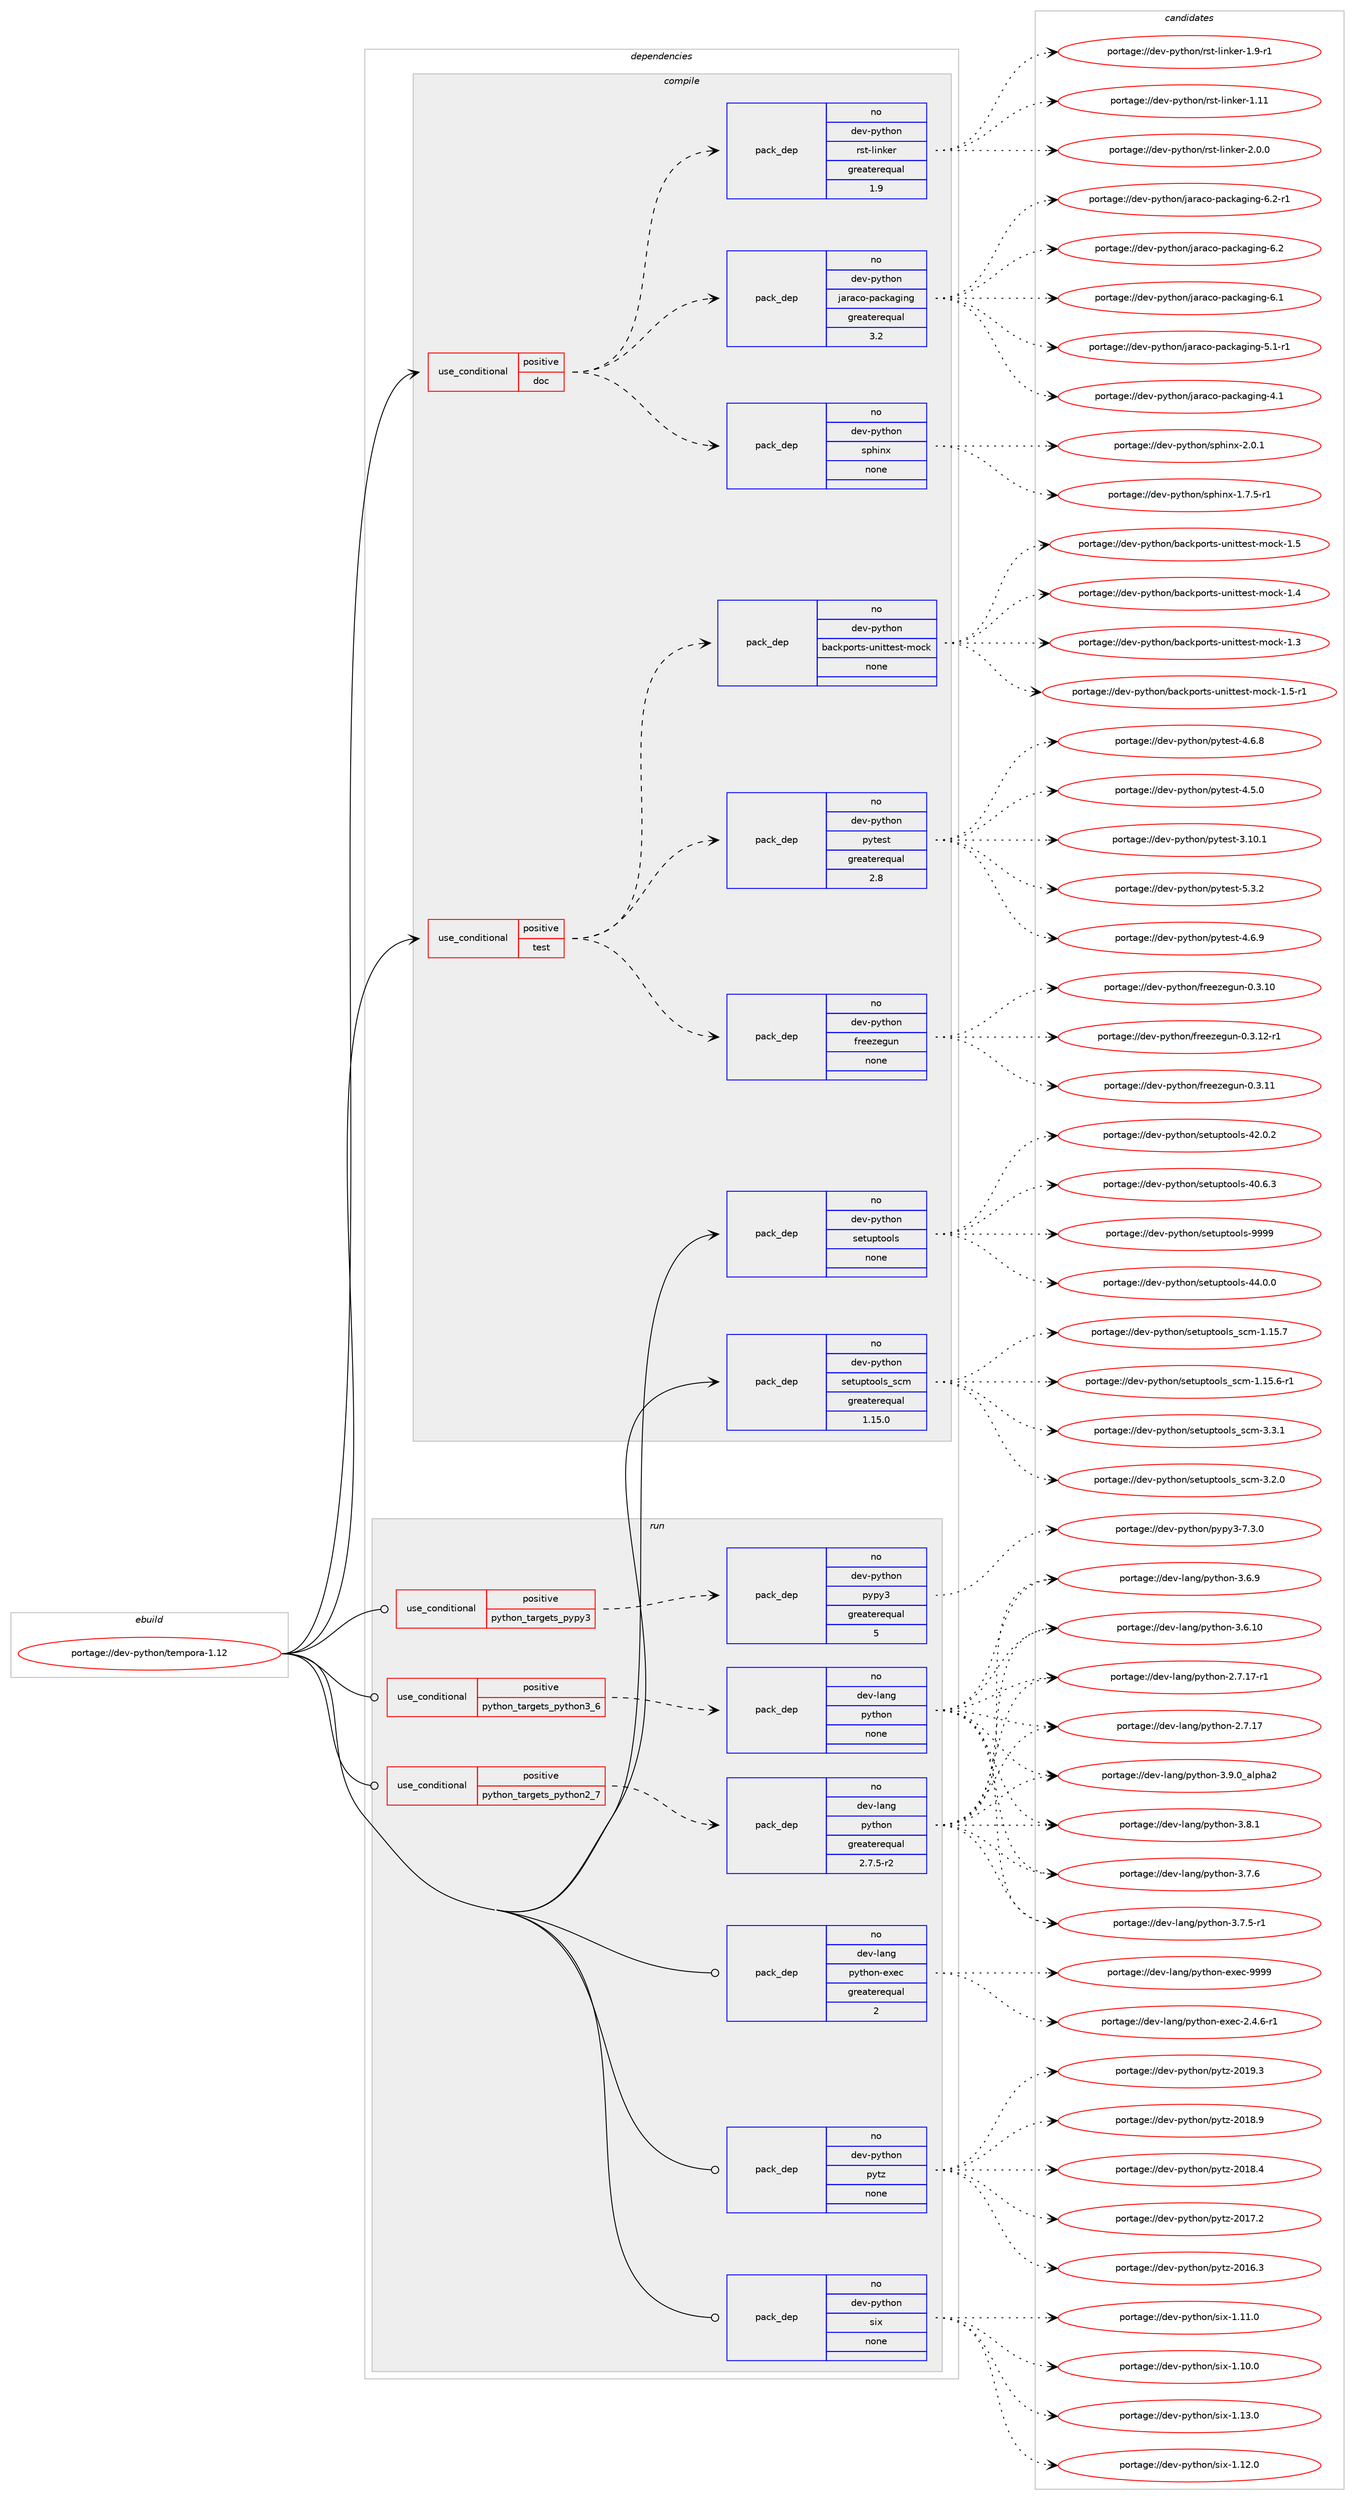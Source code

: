 digraph prolog {

# *************
# Graph options
# *************

newrank=true;
concentrate=true;
compound=true;
graph [rankdir=LR,fontname=Helvetica,fontsize=10,ranksep=1.5];#, ranksep=2.5, nodesep=0.2];
edge  [arrowhead=vee];
node  [fontname=Helvetica,fontsize=10];

# **********
# The ebuild
# **********

subgraph cluster_leftcol {
color=gray;
rank=same;
label=<<i>ebuild</i>>;
id [label="portage://dev-python/tempora-1.12", color=red, width=4, href="../dev-python/tempora-1.12.svg"];
}

# ****************
# The dependencies
# ****************

subgraph cluster_midcol {
color=gray;
label=<<i>dependencies</i>>;
subgraph cluster_compile {
fillcolor="#eeeeee";
style=filled;
label=<<i>compile</i>>;
subgraph cond104933 {
dependency422457 [label=<<TABLE BORDER="0" CELLBORDER="1" CELLSPACING="0" CELLPADDING="4"><TR><TD ROWSPAN="3" CELLPADDING="10">use_conditional</TD></TR><TR><TD>positive</TD></TR><TR><TD>doc</TD></TR></TABLE>>, shape=none, color=red];
subgraph pack312627 {
dependency422458 [label=<<TABLE BORDER="0" CELLBORDER="1" CELLSPACING="0" CELLPADDING="4" WIDTH="220"><TR><TD ROWSPAN="6" CELLPADDING="30">pack_dep</TD></TR><TR><TD WIDTH="110">no</TD></TR><TR><TD>dev-python</TD></TR><TR><TD>jaraco-packaging</TD></TR><TR><TD>greaterequal</TD></TR><TR><TD>3.2</TD></TR></TABLE>>, shape=none, color=blue];
}
dependency422457:e -> dependency422458:w [weight=20,style="dashed",arrowhead="vee"];
subgraph pack312628 {
dependency422459 [label=<<TABLE BORDER="0" CELLBORDER="1" CELLSPACING="0" CELLPADDING="4" WIDTH="220"><TR><TD ROWSPAN="6" CELLPADDING="30">pack_dep</TD></TR><TR><TD WIDTH="110">no</TD></TR><TR><TD>dev-python</TD></TR><TR><TD>rst-linker</TD></TR><TR><TD>greaterequal</TD></TR><TR><TD>1.9</TD></TR></TABLE>>, shape=none, color=blue];
}
dependency422457:e -> dependency422459:w [weight=20,style="dashed",arrowhead="vee"];
subgraph pack312629 {
dependency422460 [label=<<TABLE BORDER="0" CELLBORDER="1" CELLSPACING="0" CELLPADDING="4" WIDTH="220"><TR><TD ROWSPAN="6" CELLPADDING="30">pack_dep</TD></TR><TR><TD WIDTH="110">no</TD></TR><TR><TD>dev-python</TD></TR><TR><TD>sphinx</TD></TR><TR><TD>none</TD></TR><TR><TD></TD></TR></TABLE>>, shape=none, color=blue];
}
dependency422457:e -> dependency422460:w [weight=20,style="dashed",arrowhead="vee"];
}
id:e -> dependency422457:w [weight=20,style="solid",arrowhead="vee"];
subgraph cond104934 {
dependency422461 [label=<<TABLE BORDER="0" CELLBORDER="1" CELLSPACING="0" CELLPADDING="4"><TR><TD ROWSPAN="3" CELLPADDING="10">use_conditional</TD></TR><TR><TD>positive</TD></TR><TR><TD>test</TD></TR></TABLE>>, shape=none, color=red];
subgraph pack312630 {
dependency422462 [label=<<TABLE BORDER="0" CELLBORDER="1" CELLSPACING="0" CELLPADDING="4" WIDTH="220"><TR><TD ROWSPAN="6" CELLPADDING="30">pack_dep</TD></TR><TR><TD WIDTH="110">no</TD></TR><TR><TD>dev-python</TD></TR><TR><TD>pytest</TD></TR><TR><TD>greaterequal</TD></TR><TR><TD>2.8</TD></TR></TABLE>>, shape=none, color=blue];
}
dependency422461:e -> dependency422462:w [weight=20,style="dashed",arrowhead="vee"];
subgraph pack312631 {
dependency422463 [label=<<TABLE BORDER="0" CELLBORDER="1" CELLSPACING="0" CELLPADDING="4" WIDTH="220"><TR><TD ROWSPAN="6" CELLPADDING="30">pack_dep</TD></TR><TR><TD WIDTH="110">no</TD></TR><TR><TD>dev-python</TD></TR><TR><TD>backports-unittest-mock</TD></TR><TR><TD>none</TD></TR><TR><TD></TD></TR></TABLE>>, shape=none, color=blue];
}
dependency422461:e -> dependency422463:w [weight=20,style="dashed",arrowhead="vee"];
subgraph pack312632 {
dependency422464 [label=<<TABLE BORDER="0" CELLBORDER="1" CELLSPACING="0" CELLPADDING="4" WIDTH="220"><TR><TD ROWSPAN="6" CELLPADDING="30">pack_dep</TD></TR><TR><TD WIDTH="110">no</TD></TR><TR><TD>dev-python</TD></TR><TR><TD>freezegun</TD></TR><TR><TD>none</TD></TR><TR><TD></TD></TR></TABLE>>, shape=none, color=blue];
}
dependency422461:e -> dependency422464:w [weight=20,style="dashed",arrowhead="vee"];
}
id:e -> dependency422461:w [weight=20,style="solid",arrowhead="vee"];
subgraph pack312633 {
dependency422465 [label=<<TABLE BORDER="0" CELLBORDER="1" CELLSPACING="0" CELLPADDING="4" WIDTH="220"><TR><TD ROWSPAN="6" CELLPADDING="30">pack_dep</TD></TR><TR><TD WIDTH="110">no</TD></TR><TR><TD>dev-python</TD></TR><TR><TD>setuptools</TD></TR><TR><TD>none</TD></TR><TR><TD></TD></TR></TABLE>>, shape=none, color=blue];
}
id:e -> dependency422465:w [weight=20,style="solid",arrowhead="vee"];
subgraph pack312634 {
dependency422466 [label=<<TABLE BORDER="0" CELLBORDER="1" CELLSPACING="0" CELLPADDING="4" WIDTH="220"><TR><TD ROWSPAN="6" CELLPADDING="30">pack_dep</TD></TR><TR><TD WIDTH="110">no</TD></TR><TR><TD>dev-python</TD></TR><TR><TD>setuptools_scm</TD></TR><TR><TD>greaterequal</TD></TR><TR><TD>1.15.0</TD></TR></TABLE>>, shape=none, color=blue];
}
id:e -> dependency422466:w [weight=20,style="solid",arrowhead="vee"];
}
subgraph cluster_compileandrun {
fillcolor="#eeeeee";
style=filled;
label=<<i>compile and run</i>>;
}
subgraph cluster_run {
fillcolor="#eeeeee";
style=filled;
label=<<i>run</i>>;
subgraph cond104935 {
dependency422467 [label=<<TABLE BORDER="0" CELLBORDER="1" CELLSPACING="0" CELLPADDING="4"><TR><TD ROWSPAN="3" CELLPADDING="10">use_conditional</TD></TR><TR><TD>positive</TD></TR><TR><TD>python_targets_pypy3</TD></TR></TABLE>>, shape=none, color=red];
subgraph pack312635 {
dependency422468 [label=<<TABLE BORDER="0" CELLBORDER="1" CELLSPACING="0" CELLPADDING="4" WIDTH="220"><TR><TD ROWSPAN="6" CELLPADDING="30">pack_dep</TD></TR><TR><TD WIDTH="110">no</TD></TR><TR><TD>dev-python</TD></TR><TR><TD>pypy3</TD></TR><TR><TD>greaterequal</TD></TR><TR><TD>5</TD></TR></TABLE>>, shape=none, color=blue];
}
dependency422467:e -> dependency422468:w [weight=20,style="dashed",arrowhead="vee"];
}
id:e -> dependency422467:w [weight=20,style="solid",arrowhead="odot"];
subgraph cond104936 {
dependency422469 [label=<<TABLE BORDER="0" CELLBORDER="1" CELLSPACING="0" CELLPADDING="4"><TR><TD ROWSPAN="3" CELLPADDING="10">use_conditional</TD></TR><TR><TD>positive</TD></TR><TR><TD>python_targets_python2_7</TD></TR></TABLE>>, shape=none, color=red];
subgraph pack312636 {
dependency422470 [label=<<TABLE BORDER="0" CELLBORDER="1" CELLSPACING="0" CELLPADDING="4" WIDTH="220"><TR><TD ROWSPAN="6" CELLPADDING="30">pack_dep</TD></TR><TR><TD WIDTH="110">no</TD></TR><TR><TD>dev-lang</TD></TR><TR><TD>python</TD></TR><TR><TD>greaterequal</TD></TR><TR><TD>2.7.5-r2</TD></TR></TABLE>>, shape=none, color=blue];
}
dependency422469:e -> dependency422470:w [weight=20,style="dashed",arrowhead="vee"];
}
id:e -> dependency422469:w [weight=20,style="solid",arrowhead="odot"];
subgraph cond104937 {
dependency422471 [label=<<TABLE BORDER="0" CELLBORDER="1" CELLSPACING="0" CELLPADDING="4"><TR><TD ROWSPAN="3" CELLPADDING="10">use_conditional</TD></TR><TR><TD>positive</TD></TR><TR><TD>python_targets_python3_6</TD></TR></TABLE>>, shape=none, color=red];
subgraph pack312637 {
dependency422472 [label=<<TABLE BORDER="0" CELLBORDER="1" CELLSPACING="0" CELLPADDING="4" WIDTH="220"><TR><TD ROWSPAN="6" CELLPADDING="30">pack_dep</TD></TR><TR><TD WIDTH="110">no</TD></TR><TR><TD>dev-lang</TD></TR><TR><TD>python</TD></TR><TR><TD>none</TD></TR><TR><TD></TD></TR></TABLE>>, shape=none, color=blue];
}
dependency422471:e -> dependency422472:w [weight=20,style="dashed",arrowhead="vee"];
}
id:e -> dependency422471:w [weight=20,style="solid",arrowhead="odot"];
subgraph pack312638 {
dependency422473 [label=<<TABLE BORDER="0" CELLBORDER="1" CELLSPACING="0" CELLPADDING="4" WIDTH="220"><TR><TD ROWSPAN="6" CELLPADDING="30">pack_dep</TD></TR><TR><TD WIDTH="110">no</TD></TR><TR><TD>dev-lang</TD></TR><TR><TD>python-exec</TD></TR><TR><TD>greaterequal</TD></TR><TR><TD>2</TD></TR></TABLE>>, shape=none, color=blue];
}
id:e -> dependency422473:w [weight=20,style="solid",arrowhead="odot"];
subgraph pack312639 {
dependency422474 [label=<<TABLE BORDER="0" CELLBORDER="1" CELLSPACING="0" CELLPADDING="4" WIDTH="220"><TR><TD ROWSPAN="6" CELLPADDING="30">pack_dep</TD></TR><TR><TD WIDTH="110">no</TD></TR><TR><TD>dev-python</TD></TR><TR><TD>pytz</TD></TR><TR><TD>none</TD></TR><TR><TD></TD></TR></TABLE>>, shape=none, color=blue];
}
id:e -> dependency422474:w [weight=20,style="solid",arrowhead="odot"];
subgraph pack312640 {
dependency422475 [label=<<TABLE BORDER="0" CELLBORDER="1" CELLSPACING="0" CELLPADDING="4" WIDTH="220"><TR><TD ROWSPAN="6" CELLPADDING="30">pack_dep</TD></TR><TR><TD WIDTH="110">no</TD></TR><TR><TD>dev-python</TD></TR><TR><TD>six</TD></TR><TR><TD>none</TD></TR><TR><TD></TD></TR></TABLE>>, shape=none, color=blue];
}
id:e -> dependency422475:w [weight=20,style="solid",arrowhead="odot"];
}
}

# **************
# The candidates
# **************

subgraph cluster_choices {
rank=same;
color=gray;
label=<<i>candidates</i>>;

subgraph choice312627 {
color=black;
nodesep=1;
choice100101118451121211161041111104710697114979911145112979910797103105110103455446504511449 [label="portage://dev-python/jaraco-packaging-6.2-r1", color=red, width=4,href="../dev-python/jaraco-packaging-6.2-r1.svg"];
choice10010111845112121116104111110471069711497991114511297991079710310511010345544650 [label="portage://dev-python/jaraco-packaging-6.2", color=red, width=4,href="../dev-python/jaraco-packaging-6.2.svg"];
choice10010111845112121116104111110471069711497991114511297991079710310511010345544649 [label="portage://dev-python/jaraco-packaging-6.1", color=red, width=4,href="../dev-python/jaraco-packaging-6.1.svg"];
choice100101118451121211161041111104710697114979911145112979910797103105110103455346494511449 [label="portage://dev-python/jaraco-packaging-5.1-r1", color=red, width=4,href="../dev-python/jaraco-packaging-5.1-r1.svg"];
choice10010111845112121116104111110471069711497991114511297991079710310511010345524649 [label="portage://dev-python/jaraco-packaging-4.1", color=red, width=4,href="../dev-python/jaraco-packaging-4.1.svg"];
dependency422458:e -> choice100101118451121211161041111104710697114979911145112979910797103105110103455446504511449:w [style=dotted,weight="100"];
dependency422458:e -> choice10010111845112121116104111110471069711497991114511297991079710310511010345544650:w [style=dotted,weight="100"];
dependency422458:e -> choice10010111845112121116104111110471069711497991114511297991079710310511010345544649:w [style=dotted,weight="100"];
dependency422458:e -> choice100101118451121211161041111104710697114979911145112979910797103105110103455346494511449:w [style=dotted,weight="100"];
dependency422458:e -> choice10010111845112121116104111110471069711497991114511297991079710310511010345524649:w [style=dotted,weight="100"];
}
subgraph choice312628 {
color=black;
nodesep=1;
choice100101118451121211161041111104711411511645108105110107101114455046484648 [label="portage://dev-python/rst-linker-2.0.0", color=red, width=4,href="../dev-python/rst-linker-2.0.0.svg"];
choice100101118451121211161041111104711411511645108105110107101114454946574511449 [label="portage://dev-python/rst-linker-1.9-r1", color=red, width=4,href="../dev-python/rst-linker-1.9-r1.svg"];
choice1001011184511212111610411111047114115116451081051101071011144549464949 [label="portage://dev-python/rst-linker-1.11", color=red, width=4,href="../dev-python/rst-linker-1.11.svg"];
dependency422459:e -> choice100101118451121211161041111104711411511645108105110107101114455046484648:w [style=dotted,weight="100"];
dependency422459:e -> choice100101118451121211161041111104711411511645108105110107101114454946574511449:w [style=dotted,weight="100"];
dependency422459:e -> choice1001011184511212111610411111047114115116451081051101071011144549464949:w [style=dotted,weight="100"];
}
subgraph choice312629 {
color=black;
nodesep=1;
choice1001011184511212111610411111047115112104105110120455046484649 [label="portage://dev-python/sphinx-2.0.1", color=red, width=4,href="../dev-python/sphinx-2.0.1.svg"];
choice10010111845112121116104111110471151121041051101204549465546534511449 [label="portage://dev-python/sphinx-1.7.5-r1", color=red, width=4,href="../dev-python/sphinx-1.7.5-r1.svg"];
dependency422460:e -> choice1001011184511212111610411111047115112104105110120455046484649:w [style=dotted,weight="100"];
dependency422460:e -> choice10010111845112121116104111110471151121041051101204549465546534511449:w [style=dotted,weight="100"];
}
subgraph choice312630 {
color=black;
nodesep=1;
choice1001011184511212111610411111047112121116101115116455346514650 [label="portage://dev-python/pytest-5.3.2", color=red, width=4,href="../dev-python/pytest-5.3.2.svg"];
choice1001011184511212111610411111047112121116101115116455246544657 [label="portage://dev-python/pytest-4.6.9", color=red, width=4,href="../dev-python/pytest-4.6.9.svg"];
choice1001011184511212111610411111047112121116101115116455246544656 [label="portage://dev-python/pytest-4.6.8", color=red, width=4,href="../dev-python/pytest-4.6.8.svg"];
choice1001011184511212111610411111047112121116101115116455246534648 [label="portage://dev-python/pytest-4.5.0", color=red, width=4,href="../dev-python/pytest-4.5.0.svg"];
choice100101118451121211161041111104711212111610111511645514649484649 [label="portage://dev-python/pytest-3.10.1", color=red, width=4,href="../dev-python/pytest-3.10.1.svg"];
dependency422462:e -> choice1001011184511212111610411111047112121116101115116455346514650:w [style=dotted,weight="100"];
dependency422462:e -> choice1001011184511212111610411111047112121116101115116455246544657:w [style=dotted,weight="100"];
dependency422462:e -> choice1001011184511212111610411111047112121116101115116455246544656:w [style=dotted,weight="100"];
dependency422462:e -> choice1001011184511212111610411111047112121116101115116455246534648:w [style=dotted,weight="100"];
dependency422462:e -> choice100101118451121211161041111104711212111610111511645514649484649:w [style=dotted,weight="100"];
}
subgraph choice312631 {
color=black;
nodesep=1;
choice1001011184511212111610411111047989799107112111114116115451171101051161161011151164510911199107454946534511449 [label="portage://dev-python/backports-unittest-mock-1.5-r1", color=red, width=4,href="../dev-python/backports-unittest-mock-1.5-r1.svg"];
choice100101118451121211161041111104798979910711211111411611545117110105116116101115116451091119910745494653 [label="portage://dev-python/backports-unittest-mock-1.5", color=red, width=4,href="../dev-python/backports-unittest-mock-1.5.svg"];
choice100101118451121211161041111104798979910711211111411611545117110105116116101115116451091119910745494652 [label="portage://dev-python/backports-unittest-mock-1.4", color=red, width=4,href="../dev-python/backports-unittest-mock-1.4.svg"];
choice100101118451121211161041111104798979910711211111411611545117110105116116101115116451091119910745494651 [label="portage://dev-python/backports-unittest-mock-1.3", color=red, width=4,href="../dev-python/backports-unittest-mock-1.3.svg"];
dependency422463:e -> choice1001011184511212111610411111047989799107112111114116115451171101051161161011151164510911199107454946534511449:w [style=dotted,weight="100"];
dependency422463:e -> choice100101118451121211161041111104798979910711211111411611545117110105116116101115116451091119910745494653:w [style=dotted,weight="100"];
dependency422463:e -> choice100101118451121211161041111104798979910711211111411611545117110105116116101115116451091119910745494652:w [style=dotted,weight="100"];
dependency422463:e -> choice100101118451121211161041111104798979910711211111411611545117110105116116101115116451091119910745494651:w [style=dotted,weight="100"];
}
subgraph choice312632 {
color=black;
nodesep=1;
choice1001011184511212111610411111047102114101101122101103117110454846514649504511449 [label="portage://dev-python/freezegun-0.3.12-r1", color=red, width=4,href="../dev-python/freezegun-0.3.12-r1.svg"];
choice100101118451121211161041111104710211410110112210110311711045484651464949 [label="portage://dev-python/freezegun-0.3.11", color=red, width=4,href="../dev-python/freezegun-0.3.11.svg"];
choice100101118451121211161041111104710211410110112210110311711045484651464948 [label="portage://dev-python/freezegun-0.3.10", color=red, width=4,href="../dev-python/freezegun-0.3.10.svg"];
dependency422464:e -> choice1001011184511212111610411111047102114101101122101103117110454846514649504511449:w [style=dotted,weight="100"];
dependency422464:e -> choice100101118451121211161041111104710211410110112210110311711045484651464949:w [style=dotted,weight="100"];
dependency422464:e -> choice100101118451121211161041111104710211410110112210110311711045484651464948:w [style=dotted,weight="100"];
}
subgraph choice312633 {
color=black;
nodesep=1;
choice10010111845112121116104111110471151011161171121161111111081154557575757 [label="portage://dev-python/setuptools-9999", color=red, width=4,href="../dev-python/setuptools-9999.svg"];
choice100101118451121211161041111104711510111611711211611111110811545525246484648 [label="portage://dev-python/setuptools-44.0.0", color=red, width=4,href="../dev-python/setuptools-44.0.0.svg"];
choice100101118451121211161041111104711510111611711211611111110811545525046484650 [label="portage://dev-python/setuptools-42.0.2", color=red, width=4,href="../dev-python/setuptools-42.0.2.svg"];
choice100101118451121211161041111104711510111611711211611111110811545524846544651 [label="portage://dev-python/setuptools-40.6.3", color=red, width=4,href="../dev-python/setuptools-40.6.3.svg"];
dependency422465:e -> choice10010111845112121116104111110471151011161171121161111111081154557575757:w [style=dotted,weight="100"];
dependency422465:e -> choice100101118451121211161041111104711510111611711211611111110811545525246484648:w [style=dotted,weight="100"];
dependency422465:e -> choice100101118451121211161041111104711510111611711211611111110811545525046484650:w [style=dotted,weight="100"];
dependency422465:e -> choice100101118451121211161041111104711510111611711211611111110811545524846544651:w [style=dotted,weight="100"];
}
subgraph choice312634 {
color=black;
nodesep=1;
choice10010111845112121116104111110471151011161171121161111111081159511599109455146514649 [label="portage://dev-python/setuptools_scm-3.3.1", color=red, width=4,href="../dev-python/setuptools_scm-3.3.1.svg"];
choice10010111845112121116104111110471151011161171121161111111081159511599109455146504648 [label="portage://dev-python/setuptools_scm-3.2.0", color=red, width=4,href="../dev-python/setuptools_scm-3.2.0.svg"];
choice1001011184511212111610411111047115101116117112116111111108115951159910945494649534655 [label="portage://dev-python/setuptools_scm-1.15.7", color=red, width=4,href="../dev-python/setuptools_scm-1.15.7.svg"];
choice10010111845112121116104111110471151011161171121161111111081159511599109454946495346544511449 [label="portage://dev-python/setuptools_scm-1.15.6-r1", color=red, width=4,href="../dev-python/setuptools_scm-1.15.6-r1.svg"];
dependency422466:e -> choice10010111845112121116104111110471151011161171121161111111081159511599109455146514649:w [style=dotted,weight="100"];
dependency422466:e -> choice10010111845112121116104111110471151011161171121161111111081159511599109455146504648:w [style=dotted,weight="100"];
dependency422466:e -> choice1001011184511212111610411111047115101116117112116111111108115951159910945494649534655:w [style=dotted,weight="100"];
dependency422466:e -> choice10010111845112121116104111110471151011161171121161111111081159511599109454946495346544511449:w [style=dotted,weight="100"];
}
subgraph choice312635 {
color=black;
nodesep=1;
choice100101118451121211161041111104711212111212151455546514648 [label="portage://dev-python/pypy3-7.3.0", color=red, width=4,href="../dev-python/pypy3-7.3.0.svg"];
dependency422468:e -> choice100101118451121211161041111104711212111212151455546514648:w [style=dotted,weight="100"];
}
subgraph choice312636 {
color=black;
nodesep=1;
choice10010111845108971101034711212111610411111045514657464895971081121049750 [label="portage://dev-lang/python-3.9.0_alpha2", color=red, width=4,href="../dev-lang/python-3.9.0_alpha2.svg"];
choice100101118451089711010347112121116104111110455146564649 [label="portage://dev-lang/python-3.8.1", color=red, width=4,href="../dev-lang/python-3.8.1.svg"];
choice100101118451089711010347112121116104111110455146554654 [label="portage://dev-lang/python-3.7.6", color=red, width=4,href="../dev-lang/python-3.7.6.svg"];
choice1001011184510897110103471121211161041111104551465546534511449 [label="portage://dev-lang/python-3.7.5-r1", color=red, width=4,href="../dev-lang/python-3.7.5-r1.svg"];
choice100101118451089711010347112121116104111110455146544657 [label="portage://dev-lang/python-3.6.9", color=red, width=4,href="../dev-lang/python-3.6.9.svg"];
choice10010111845108971101034711212111610411111045514654464948 [label="portage://dev-lang/python-3.6.10", color=red, width=4,href="../dev-lang/python-3.6.10.svg"];
choice100101118451089711010347112121116104111110455046554649554511449 [label="portage://dev-lang/python-2.7.17-r1", color=red, width=4,href="../dev-lang/python-2.7.17-r1.svg"];
choice10010111845108971101034711212111610411111045504655464955 [label="portage://dev-lang/python-2.7.17", color=red, width=4,href="../dev-lang/python-2.7.17.svg"];
dependency422470:e -> choice10010111845108971101034711212111610411111045514657464895971081121049750:w [style=dotted,weight="100"];
dependency422470:e -> choice100101118451089711010347112121116104111110455146564649:w [style=dotted,weight="100"];
dependency422470:e -> choice100101118451089711010347112121116104111110455146554654:w [style=dotted,weight="100"];
dependency422470:e -> choice1001011184510897110103471121211161041111104551465546534511449:w [style=dotted,weight="100"];
dependency422470:e -> choice100101118451089711010347112121116104111110455146544657:w [style=dotted,weight="100"];
dependency422470:e -> choice10010111845108971101034711212111610411111045514654464948:w [style=dotted,weight="100"];
dependency422470:e -> choice100101118451089711010347112121116104111110455046554649554511449:w [style=dotted,weight="100"];
dependency422470:e -> choice10010111845108971101034711212111610411111045504655464955:w [style=dotted,weight="100"];
}
subgraph choice312637 {
color=black;
nodesep=1;
choice10010111845108971101034711212111610411111045514657464895971081121049750 [label="portage://dev-lang/python-3.9.0_alpha2", color=red, width=4,href="../dev-lang/python-3.9.0_alpha2.svg"];
choice100101118451089711010347112121116104111110455146564649 [label="portage://dev-lang/python-3.8.1", color=red, width=4,href="../dev-lang/python-3.8.1.svg"];
choice100101118451089711010347112121116104111110455146554654 [label="portage://dev-lang/python-3.7.6", color=red, width=4,href="../dev-lang/python-3.7.6.svg"];
choice1001011184510897110103471121211161041111104551465546534511449 [label="portage://dev-lang/python-3.7.5-r1", color=red, width=4,href="../dev-lang/python-3.7.5-r1.svg"];
choice100101118451089711010347112121116104111110455146544657 [label="portage://dev-lang/python-3.6.9", color=red, width=4,href="../dev-lang/python-3.6.9.svg"];
choice10010111845108971101034711212111610411111045514654464948 [label="portage://dev-lang/python-3.6.10", color=red, width=4,href="../dev-lang/python-3.6.10.svg"];
choice100101118451089711010347112121116104111110455046554649554511449 [label="portage://dev-lang/python-2.7.17-r1", color=red, width=4,href="../dev-lang/python-2.7.17-r1.svg"];
choice10010111845108971101034711212111610411111045504655464955 [label="portage://dev-lang/python-2.7.17", color=red, width=4,href="../dev-lang/python-2.7.17.svg"];
dependency422472:e -> choice10010111845108971101034711212111610411111045514657464895971081121049750:w [style=dotted,weight="100"];
dependency422472:e -> choice100101118451089711010347112121116104111110455146564649:w [style=dotted,weight="100"];
dependency422472:e -> choice100101118451089711010347112121116104111110455146554654:w [style=dotted,weight="100"];
dependency422472:e -> choice1001011184510897110103471121211161041111104551465546534511449:w [style=dotted,weight="100"];
dependency422472:e -> choice100101118451089711010347112121116104111110455146544657:w [style=dotted,weight="100"];
dependency422472:e -> choice10010111845108971101034711212111610411111045514654464948:w [style=dotted,weight="100"];
dependency422472:e -> choice100101118451089711010347112121116104111110455046554649554511449:w [style=dotted,weight="100"];
dependency422472:e -> choice10010111845108971101034711212111610411111045504655464955:w [style=dotted,weight="100"];
}
subgraph choice312638 {
color=black;
nodesep=1;
choice10010111845108971101034711212111610411111045101120101994557575757 [label="portage://dev-lang/python-exec-9999", color=red, width=4,href="../dev-lang/python-exec-9999.svg"];
choice10010111845108971101034711212111610411111045101120101994550465246544511449 [label="portage://dev-lang/python-exec-2.4.6-r1", color=red, width=4,href="../dev-lang/python-exec-2.4.6-r1.svg"];
dependency422473:e -> choice10010111845108971101034711212111610411111045101120101994557575757:w [style=dotted,weight="100"];
dependency422473:e -> choice10010111845108971101034711212111610411111045101120101994550465246544511449:w [style=dotted,weight="100"];
}
subgraph choice312639 {
color=black;
nodesep=1;
choice100101118451121211161041111104711212111612245504849574651 [label="portage://dev-python/pytz-2019.3", color=red, width=4,href="../dev-python/pytz-2019.3.svg"];
choice100101118451121211161041111104711212111612245504849564657 [label="portage://dev-python/pytz-2018.9", color=red, width=4,href="../dev-python/pytz-2018.9.svg"];
choice100101118451121211161041111104711212111612245504849564652 [label="portage://dev-python/pytz-2018.4", color=red, width=4,href="../dev-python/pytz-2018.4.svg"];
choice100101118451121211161041111104711212111612245504849554650 [label="portage://dev-python/pytz-2017.2", color=red, width=4,href="../dev-python/pytz-2017.2.svg"];
choice100101118451121211161041111104711212111612245504849544651 [label="portage://dev-python/pytz-2016.3", color=red, width=4,href="../dev-python/pytz-2016.3.svg"];
dependency422474:e -> choice100101118451121211161041111104711212111612245504849574651:w [style=dotted,weight="100"];
dependency422474:e -> choice100101118451121211161041111104711212111612245504849564657:w [style=dotted,weight="100"];
dependency422474:e -> choice100101118451121211161041111104711212111612245504849564652:w [style=dotted,weight="100"];
dependency422474:e -> choice100101118451121211161041111104711212111612245504849554650:w [style=dotted,weight="100"];
dependency422474:e -> choice100101118451121211161041111104711212111612245504849544651:w [style=dotted,weight="100"];
}
subgraph choice312640 {
color=black;
nodesep=1;
choice100101118451121211161041111104711510512045494649514648 [label="portage://dev-python/six-1.13.0", color=red, width=4,href="../dev-python/six-1.13.0.svg"];
choice100101118451121211161041111104711510512045494649504648 [label="portage://dev-python/six-1.12.0", color=red, width=4,href="../dev-python/six-1.12.0.svg"];
choice100101118451121211161041111104711510512045494649494648 [label="portage://dev-python/six-1.11.0", color=red, width=4,href="../dev-python/six-1.11.0.svg"];
choice100101118451121211161041111104711510512045494649484648 [label="portage://dev-python/six-1.10.0", color=red, width=4,href="../dev-python/six-1.10.0.svg"];
dependency422475:e -> choice100101118451121211161041111104711510512045494649514648:w [style=dotted,weight="100"];
dependency422475:e -> choice100101118451121211161041111104711510512045494649504648:w [style=dotted,weight="100"];
dependency422475:e -> choice100101118451121211161041111104711510512045494649494648:w [style=dotted,weight="100"];
dependency422475:e -> choice100101118451121211161041111104711510512045494649484648:w [style=dotted,weight="100"];
}
}

}
